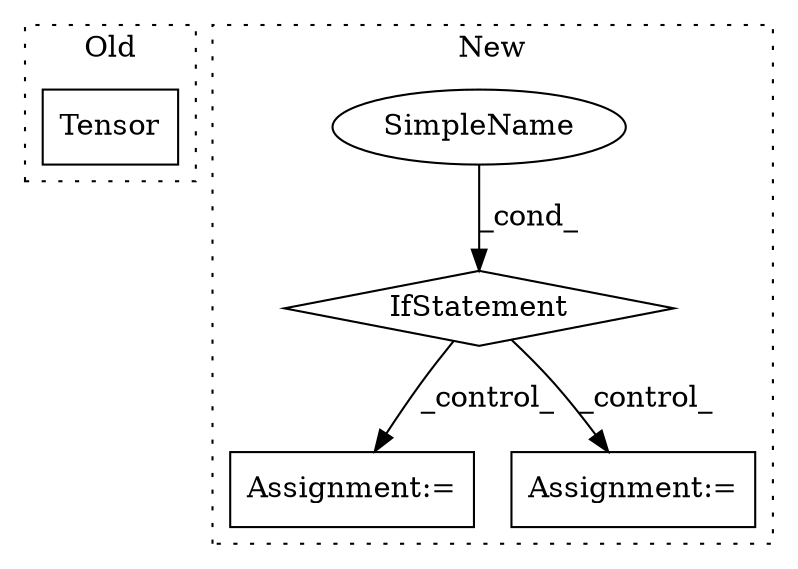 digraph G {
subgraph cluster0 {
1 [label="Tensor" a="32" s="930,945" l="7,1" shape="box"];
label = "Old";
style="dotted";
}
subgraph cluster1 {
2 [label="IfStatement" a="25" s="1511,1566" l="4,2" shape="diamond"];
3 [label="SimpleName" a="42" s="" l="" shape="ellipse"];
4 [label="Assignment:=" a="7" s="1816" l="1" shape="box"];
5 [label="Assignment:=" a="7" s="1587" l="14" shape="box"];
label = "New";
style="dotted";
}
2 -> 5 [label="_control_"];
2 -> 4 [label="_control_"];
3 -> 2 [label="_cond_"];
}